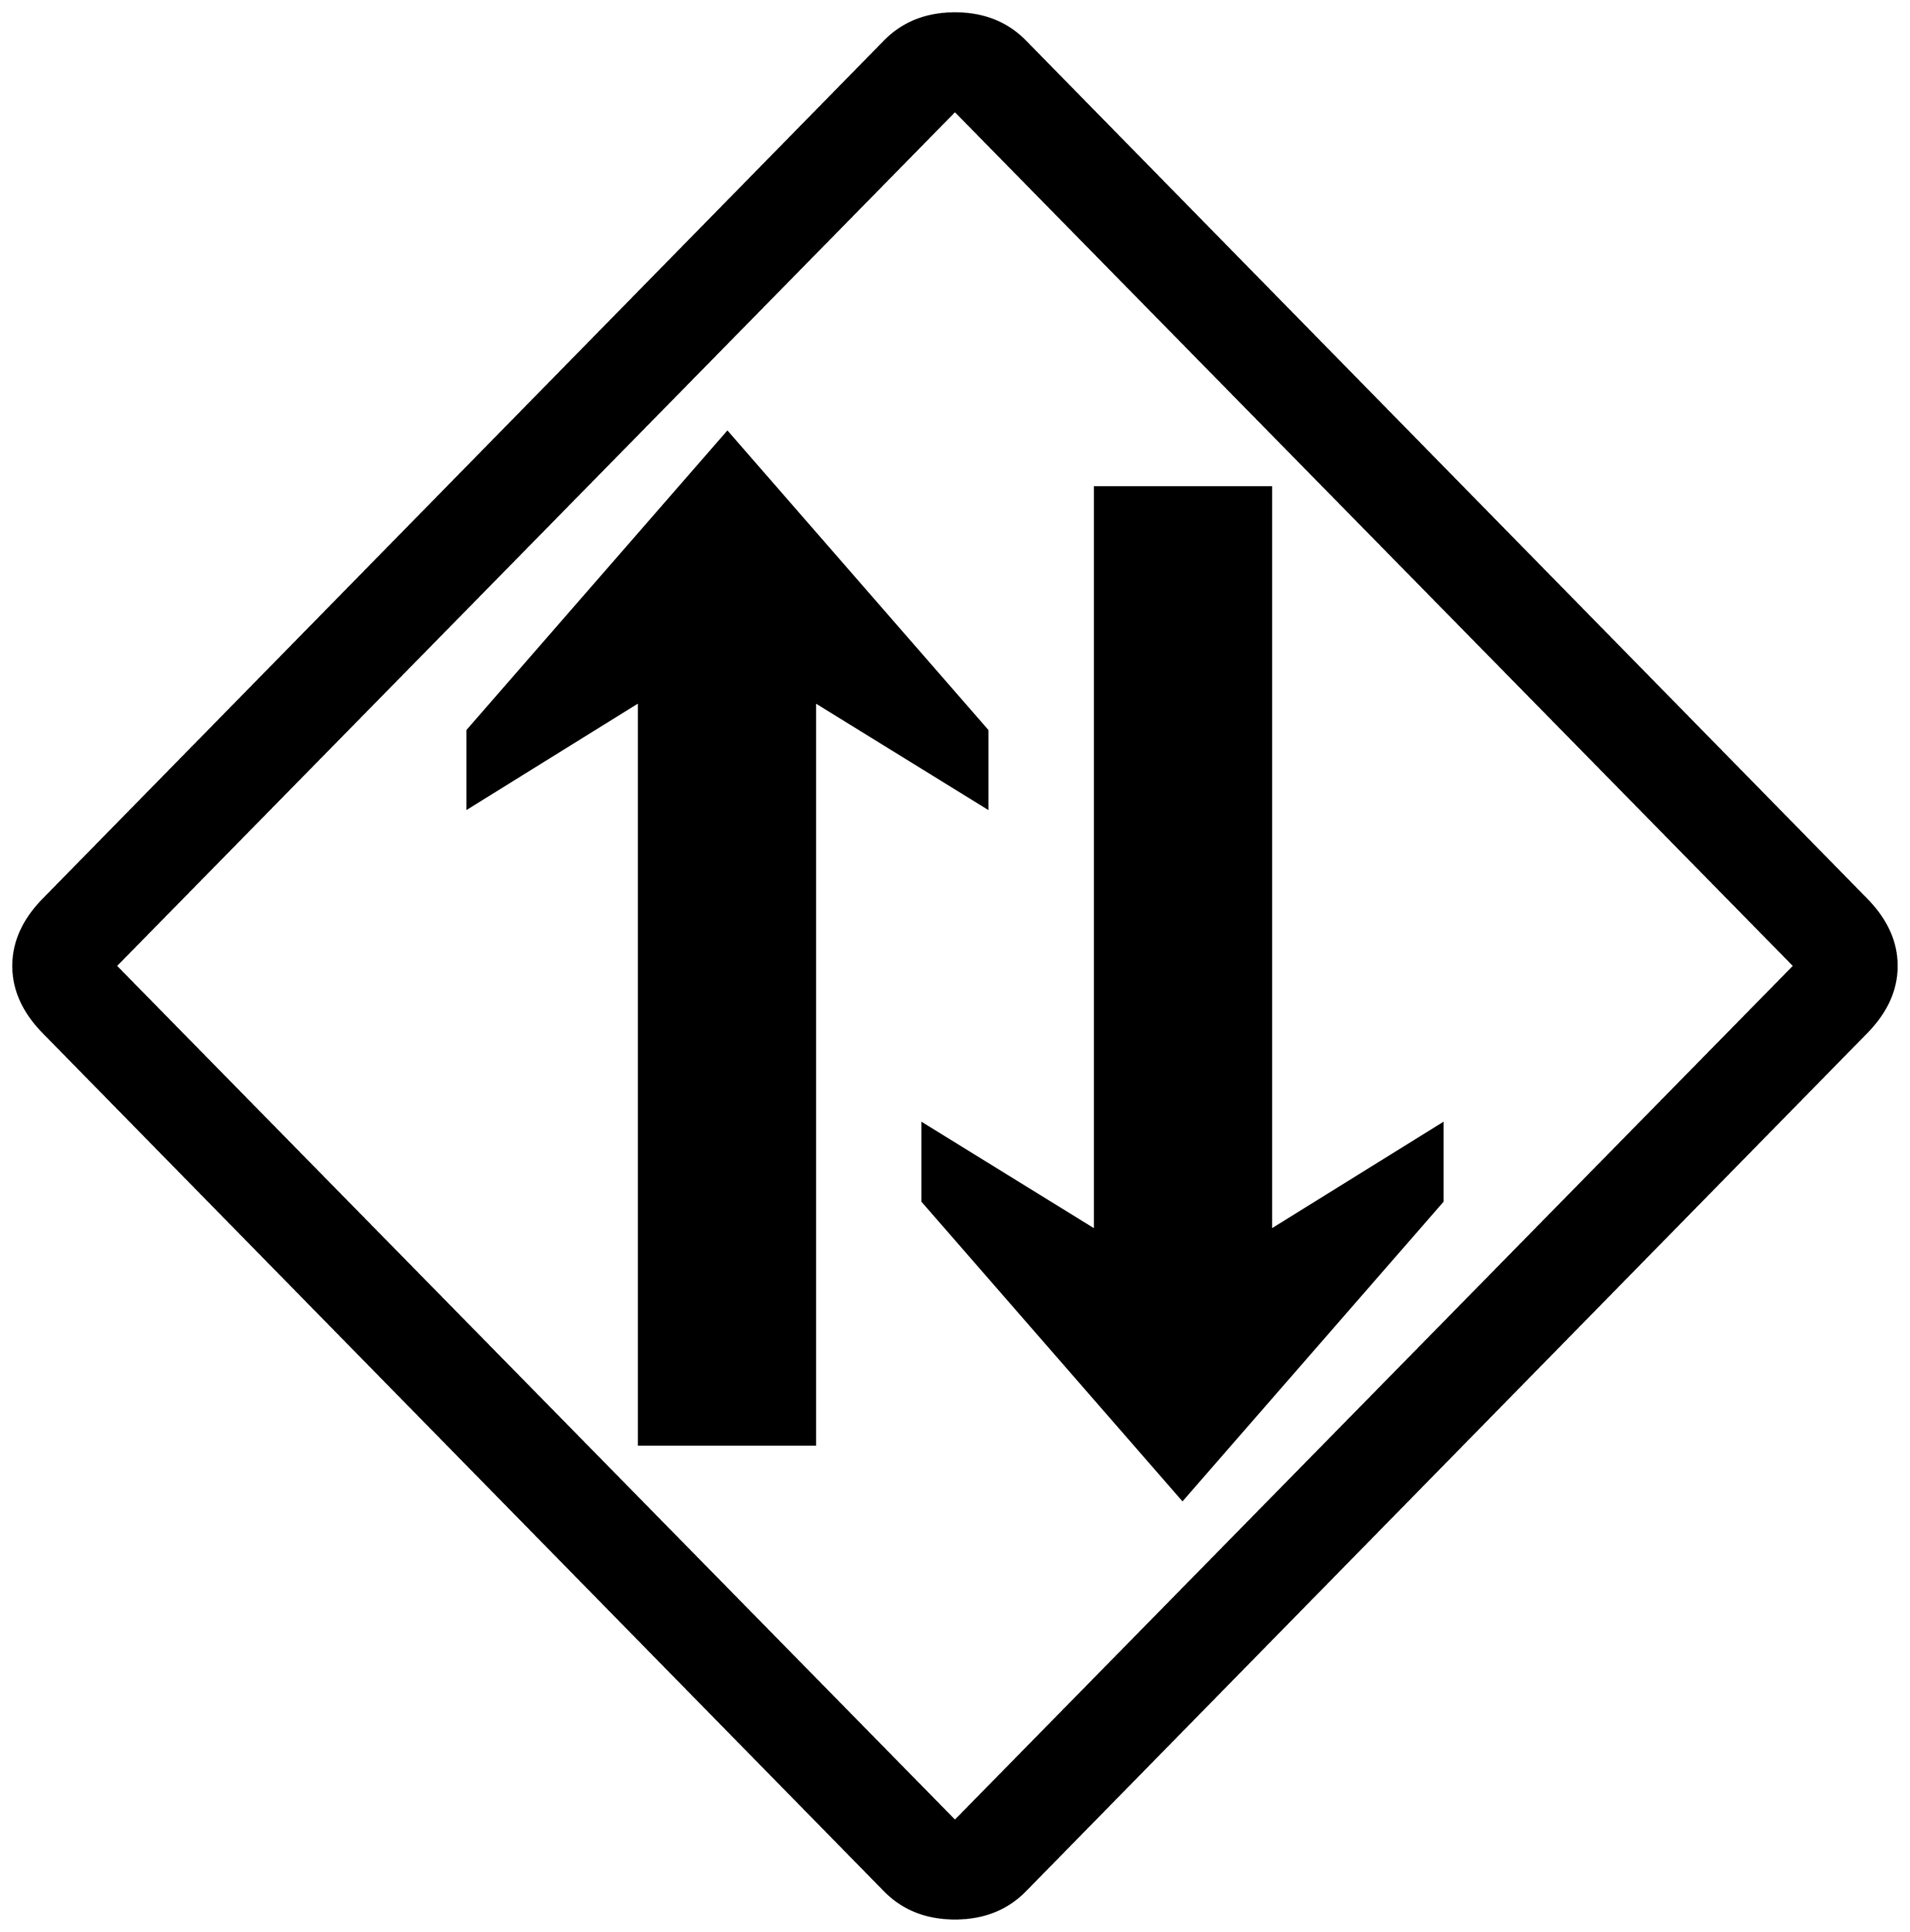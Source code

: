 


\begin{tikzpicture}[y=0.80pt, x=0.80pt, yscale=-1.0, xscale=1.0, inner sep=0pt, outer sep=0pt]
\begin{scope}[shift={(100.0,1706.0)},nonzero rule]
  \path[draw=.,fill=.,line width=1.600pt] (1980.0,-582.0) ..
    controls (1980.0,-558.0) and (1970.0,-535.667) ..
    (1950.0,-515.0) -- (1096.0,356.0) .. controls (1077.333,375.333)
    and (1053.333,385.0) .. (1024.0,385.0) .. controls
    (994.667,385.0) and (970.667,375.333) .. (952.0,356.0) --
    (98.0,-515.0) .. controls (78.0,-535.667) and (68.0,-558.0) ..
    (68.0,-582.0) .. controls (68.0,-606.0) and (78.0,-628.333) ..
    (98.0,-649.0) -- (952.0,-1520.0) .. controls (970.667,-1539.333)
    and (994.667,-1549.0) .. (1024.0,-1549.0) .. controls
    (1053.333,-1549.0) and (1077.333,-1539.333) .. (1096.0,-1520.0) --
    (1950.0,-649.0) .. controls (1970.0,-628.333) and
    (1980.0,-606.0) .. (1980.0,-582.0) -- cycle(1876.0,-582.0)
    -- (1024.0,-1450.0) -- (172.0,-582.0) -- (1024.0,286.0) --
    (1876.0,-582.0) -- cycle(1519.0,-343.0) -- (1255.0,-40.0) --
    (991.0,-343.0) -- (991.0,-422.0) -- (1166.0,-314.0) --
    (1166.0,-1068.0) -- (1345.0,-1068.0) -- (1345.0,-314.0) --
    (1519.0,-422.0) -- (1519.0,-343.0) -- cycle(1057.0,-742.0)
    -- (882.0,-850.0) -- (882.0,-96.0) -- (703.0,-96.0) --
    (703.0,-850.0) -- (529.0,-742.0) -- (529.0,-821.0) --
    (793.0,-1124.0) -- (1057.0,-821.0) -- (1057.0,-742.0) --
    cycle;
\end{scope}

\end{tikzpicture}

